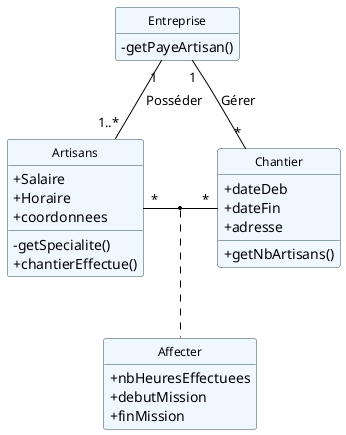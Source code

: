 @startuml test

hide circle
hide empty members
hide empty methods

skinparam classAttributeIconSize 0

skinparam roundcorner 5

skinparam class {
	BackgroundColor AliceBlue
	BorderColor DarkSlateGray
	ArrowColor Black
	FontColor Black
	FontSize 12
	FontName Helvetica
}

skinparam arrow {
    MessageAlign center
}

class Entreprise{
    - getPayeArtisan()
}

class Artisans{
    + Salaire 
    + Horaire
    + coordonnees

    - getSpecialite()
    + chantierEffectue()
}

class Chantier{
    + dateDeb
    + dateFin
    + adresse

    + getNbArtisans()
}

Entreprise "1" -- "1..*" Artisans : Posséder
Entreprise "1" -- "*" Chantier : Gérer

Artisans "*" - "*" Chantier
(Artisans, Chantier) .. Affecter

class Affecter {
    + nbHeuresEffectuees
    + debutMission
    + finMission

}

@enduml





